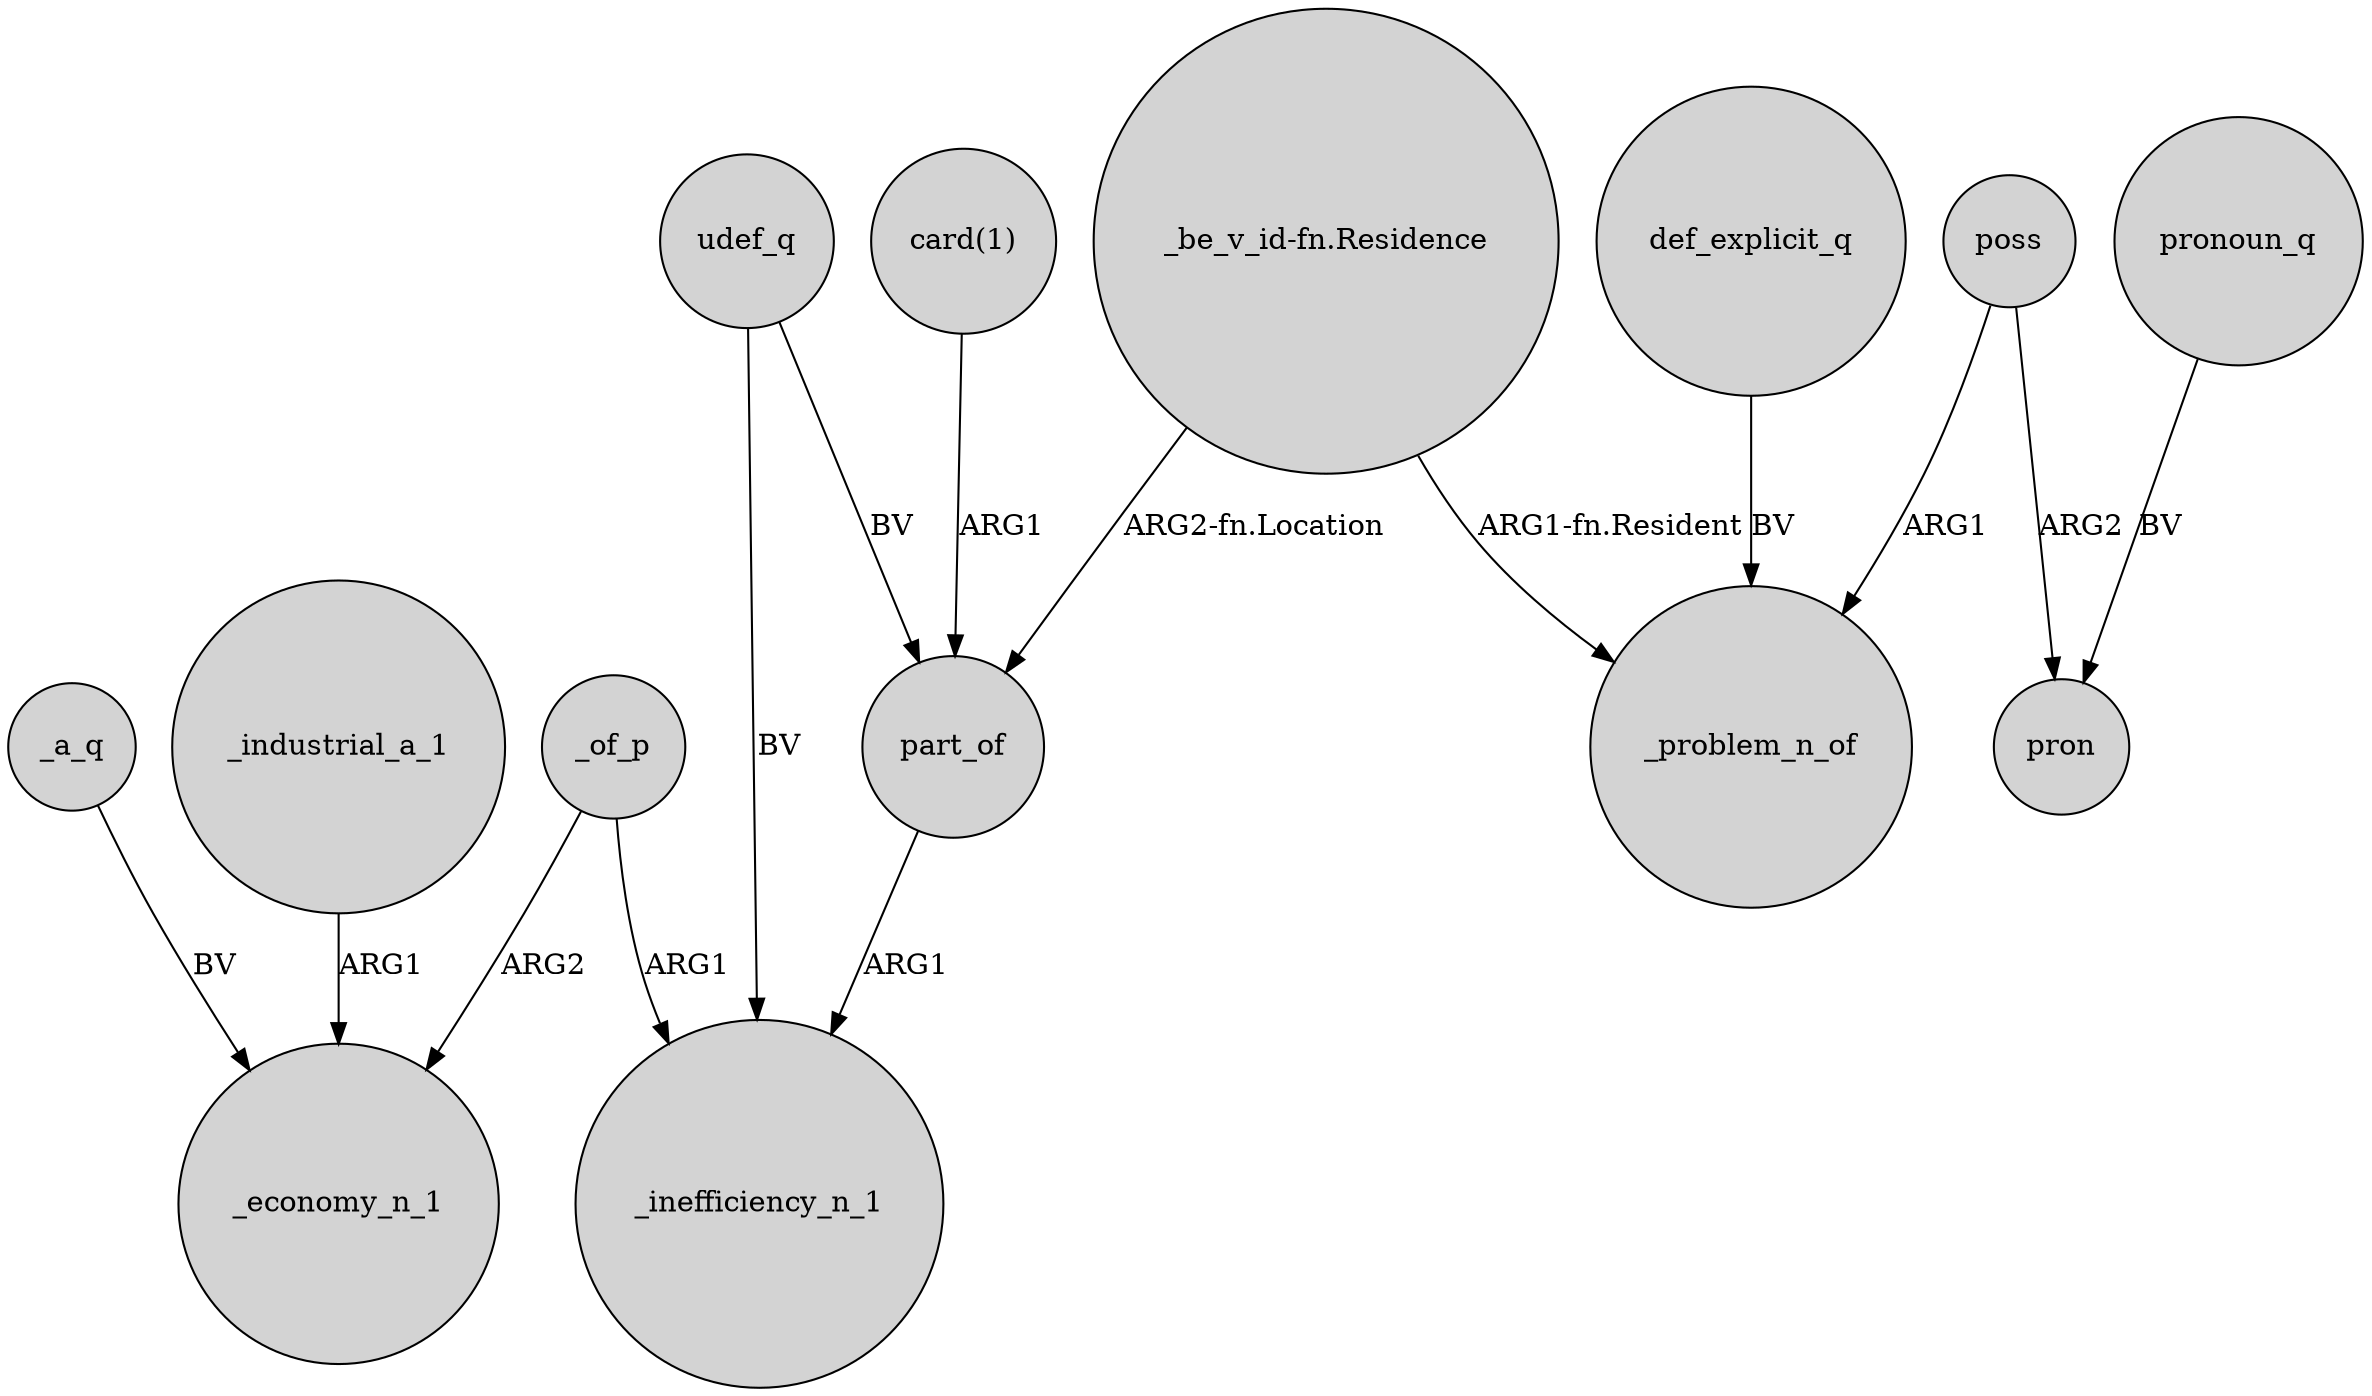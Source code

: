 digraph {
	node [shape=circle style=filled]
	_of_p -> _economy_n_1 [label=ARG2]
	"_be_v_id-fn.Residence" -> part_of [label="ARG2-fn.Location"]
	"_be_v_id-fn.Residence" -> _problem_n_of [label="ARG1-fn.Resident"]
	poss -> pron [label=ARG2]
	udef_q -> _inefficiency_n_1 [label=BV]
	"card(1)" -> part_of [label=ARG1]
	part_of -> _inefficiency_n_1 [label=ARG1]
	udef_q -> part_of [label=BV]
	_industrial_a_1 -> _economy_n_1 [label=ARG1]
	poss -> _problem_n_of [label=ARG1]
	_of_p -> _inefficiency_n_1 [label=ARG1]
	_a_q -> _economy_n_1 [label=BV]
	pronoun_q -> pron [label=BV]
	def_explicit_q -> _problem_n_of [label=BV]
}
